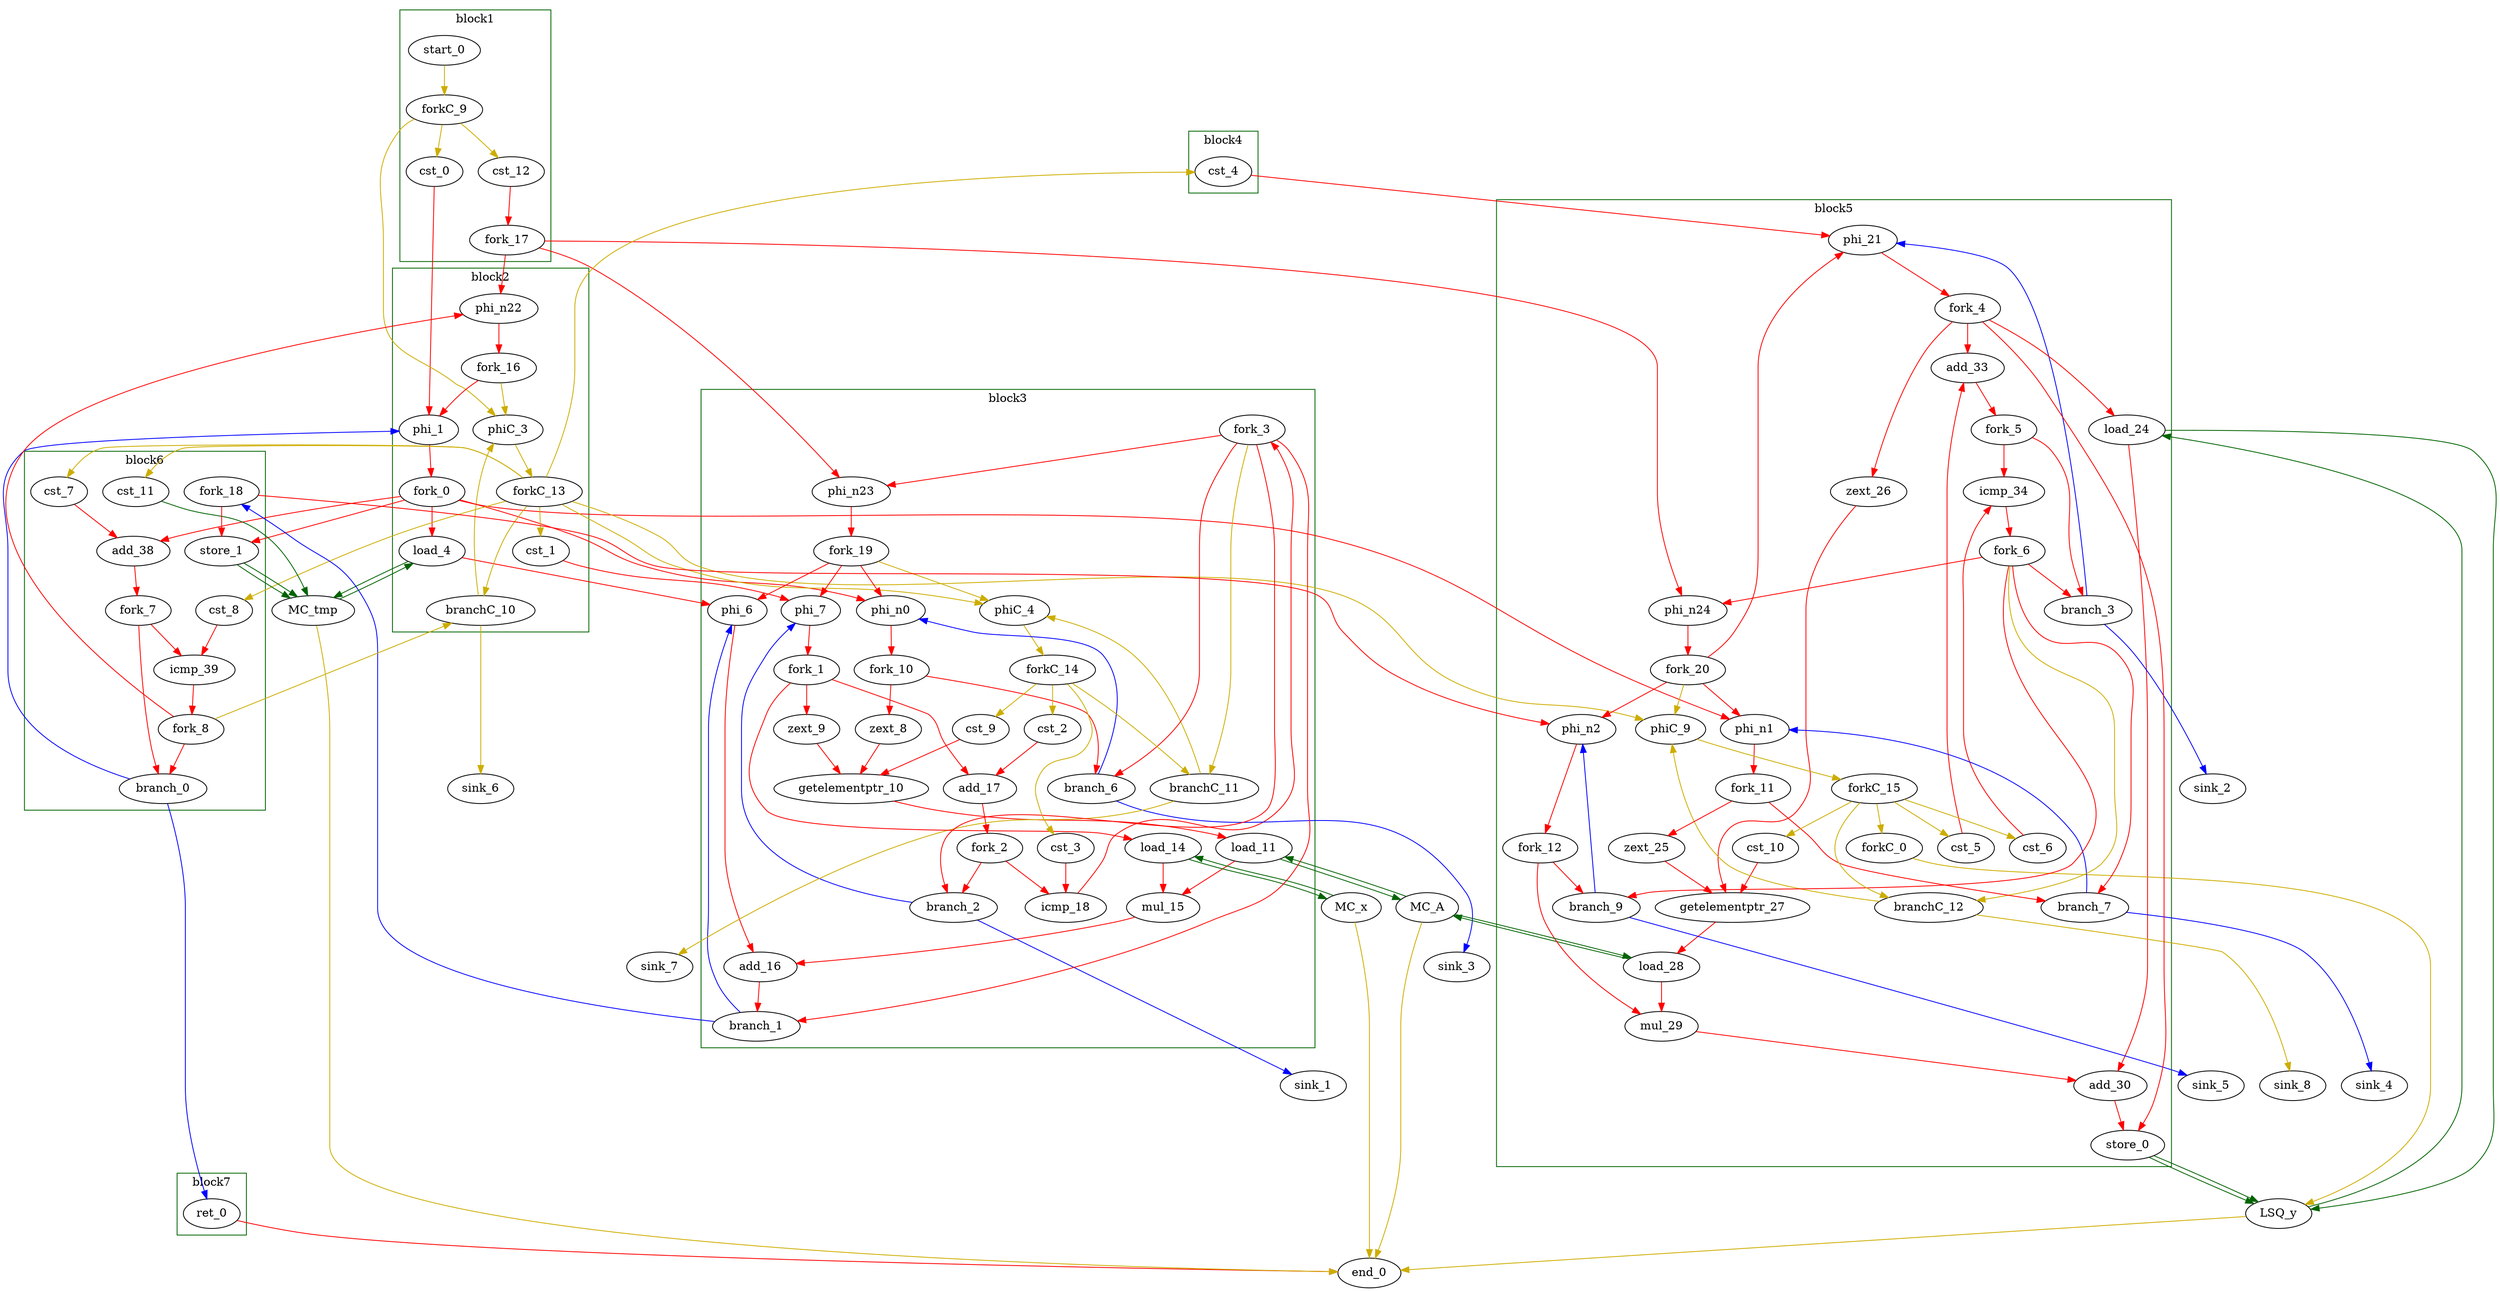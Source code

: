 Digraph G {
	splines=spline;
//DHLS version: 0.1.1" [shape = "none" pos = "20,20!"]

	subgraph cluster_0 {
	color = "darkgreen";
		label = "block1";
		"cst_0" [type = "Constant", bbID= 1, in = "in1:32", out = "out1:32", value = "0x00000000"];
		"start_0" [type = "Entry", control= "true", bbID= 1, in = "in1:0", out = "out1:0"];
		"cst_12" [type = "Constant", bbID= 1, in = "in1:32", out = "out1:32", value = "0x00000001"];
		"forkC_9" [type = "Fork", bbID= 1, in = "in1:0", out = "out1:0 out2:0 out3:0 "];
		"fork_17" [type = "Fork", bbID= 1, in = "in1:32", out = "out1:32 out2:32 out3:32 "];

	}

	subgraph cluster_1 {
	color = "darkgreen";
		label = "block2";
		"phi_1" [type = "Mux", bbID= 2, in = "in1?:1 in2:32 in3:32 ", out = "out1:32", delay=0.366];
		"load_4" [type = "Operator", bbID= 2, op = "mc_load_op",bbID= 2, portId= 0, offset= 0, in = "in1:32 in2:32", out = "out1:32 out2:32 ", delay=0.000, latency=2, II=1];
		"cst_1" [type = "Constant", bbID= 2, in = "in1:32", out = "out1:32", value = "0x00000000"];
		"phiC_3" [type = "Mux", bbID= 2, in = "in1?:1 in2:0 in3:0 ", out = "out1:0", delay=0.166];
		"phi_n22" [type = "Merge", bbID= 2, in = "in1:32 in2:32*i ", out = "out1:32", delay=0.366];
		"branchC_10" [type = "Branch", bbID= 2,  in = "in1:0 in2?:1*i", out = "out1+:0 out2-:0"];
		"fork_0" [type = "Fork", bbID= 2, in = "in1:32", out = "out1:32 out2:32 out3:32 out4:32 out5:32 "];
		"forkC_13" [type = "Fork", bbID= 2, in = "in1:0", out = "out1:0 out2:0 out3:0 out4:0 out5:0 out6:0 out7:0 out8:0 "];
		"fork_16" [type = "Fork", bbID= 2, in = "in1:32", out = "out1:32 out2:32 "];

	}

	subgraph cluster_2 {
	color = "darkgreen";
		label = "block3";
		"phi_6" [type = "Mux", bbID= 3, in = "in1?:1 in2:32 in3:32 ", out = "out1:32", delay=0.366];
		"phi_7" [type = "Mux", bbID= 3, in = "in1?:1 in2:32 in3:32 ", out = "out1:32", delay=0.366];
		"zext_8" [type = "Operator", bbID= 3, op = "zext_op", in = "in1:32 ", out = "out1:32 ", delay=0.000, latency=0, II=1];
		"zext_9" [type = "Operator", bbID= 3, op = "zext_op", in = "in1:32 ", out = "out1:32 ", delay=0.000, latency=0, II=1];
		"getelementptr_10" [type = "Operator", bbID= 3, op = "getelementptr_op", in = "in1:32 in2:32 in3:32 ", out = "out1:32 ", constants=1, delay=2.966, latency=0, II=1];
		"load_11" [type = "Operator", bbID= 3, op = "mc_load_op",bbID= 3, portId= 0, offset= 0, in = "in1:32 in2:32", out = "out1:32 out2:32 ", delay=0.000, latency=2, II=1];
		"load_14" [type = "Operator", bbID= 3, op = "mc_load_op",bbID= 3, portId= 0, offset= 0, in = "in1:32 in2:32", out = "out1:32 out2:32 ", delay=0.000, latency=2, II=1];
		"mul_15" [type = "Operator", bbID= 3, op = "mul_op", in = "in1:32 in2:32 ", out = "out1:32 ", delay=0.000, latency=4, II=1];
		"add_16" [type = "Operator", bbID= 3, op = "add_op", in = "in1:32 in2:32 ", out = "out1:32 ", delay=1.693, latency=0, II=1];
		"cst_2" [type = "Constant", bbID= 3, in = "in1:32", out = "out1:32", value = "0x00000001"];
		"add_17" [type = "Operator", bbID= 3, op = "add_op", in = "in1:32 in2:32 ", out = "out1:32 ", delay=1.693, latency=0, II=1];
		"cst_3" [type = "Constant", bbID= 3, in = "in1:32", out = "out1:32", value = "0x00000014"];
		"icmp_18" [type = "Operator", bbID= 3, op = "icmp_ult_op", in = "in1:32 in2:32 ", out = "out1:1 ", delay=1.530, latency=0, II=1];
		"cst_9" [type = "Constant", bbID= 3, in = "in1:32", out = "out1:32", value = "0x00000014"];
		"phi_n0" [type = "Mux", bbID= 3, in = "in1?:1 in2:32 in3:32 ", out = "out1:32", delay=0.366];
		"phiC_4" [type = "Mux", bbID= 3, in = "in1?:1 in2:0 in3:0 ", out = "out1:0", delay=0.166];
		"branch_1" [type = "Branch", bbID= 3,  in = "in1:32 in2?:1*i", out = "out1+:32 out2-:32"];
		"phi_n23" [type = "Merge", bbID= 3, in = "in1:32 in2:32*i ", out = "out1:32", delay=0.366];
		"branch_2" [type = "Branch", bbID= 3,  in = "in1:32 in2?:1*i", out = "out1+:32 out2-:32"];
		"branch_6" [type = "Branch", bbID= 3,  in = "in1:32 in2?:1*i", out = "out1+:32 out2-:32"];
		"branchC_11" [type = "Branch", bbID= 3,  in = "in1:0 in2?:1*i", out = "out1+:0 out2-:0"];
		"fork_1" [type = "Fork", bbID= 3, in = "in1:32", out = "out1:32 out2:32 out3:32 "];
		"fork_2" [type = "Fork", bbID= 3, in = "in1:32", out = "out1:32 out2:32 "];
		"fork_3" [type = "Fork", bbID= 3, in = "in1:32", out = "out1:32 out2:32 out3:32 out4:32 out5:32 "];
		"fork_10" [type = "Fork", bbID= 3, in = "in1:32", out = "out1:32 out2:32 "];
		"forkC_14" [type = "Fork", bbID= 3, in = "in1:0", out = "out1:0 out2:0 out3:0 out4:0 "];
		"fork_19" [type = "Fork", bbID= 3, in = "in1:32", out = "out1:32 out2:32 out3:32 out4:32 "];

	}

	subgraph cluster_3 {
	color = "darkgreen";
		label = "block4";
		"cst_4" [type = "Constant", bbID= 4, in = "in1:32", out = "out1:32", value = "0x00000000"];

	}

	subgraph cluster_4 {
	color = "darkgreen";
		label = "block5";
		"phi_21" [type = "Mux", bbID= 5, in = "in1?:1 in2:32 in3:32 ", out = "out1:32", delay=0.366];
		"load_24" [type = "Operator", bbID= 5, op = "lsq_load_op",bbID= 5, portId= 0, offset= 0, in = "in1:32 in2:32", out = "out1:32 out2:32 ", delay=0.000, latency=5, II=1];
		"zext_25" [type = "Operator", bbID= 5, op = "zext_op", in = "in1:32 ", out = "out1:32 ", delay=0.000, latency=0, II=1];
		"zext_26" [type = "Operator", bbID= 5, op = "zext_op", in = "in1:32 ", out = "out1:32 ", delay=0.000, latency=0, II=1];
		"getelementptr_27" [type = "Operator", bbID= 5, op = "getelementptr_op", in = "in1:32 in2:32 in3:32 ", out = "out1:32 ", constants=1, delay=2.966, latency=0, II=1];
		"load_28" [type = "Operator", bbID= 5, op = "mc_load_op",bbID= 5, portId= 1, offset= 0, in = "in1:32 in2:32", out = "out1:32 out2:32 ", delay=0.000, latency=2, II=1];
		"mul_29" [type = "Operator", bbID= 5, op = "mul_op", in = "in1:32 in2:32 ", out = "out1:32 ", delay=0.000, latency=4, II=1];
		"add_30" [type = "Operator", bbID= 5, op = "add_op", in = "in1:32 in2:32 ", out = "out1:32 ", delay=1.693, latency=0, II=1];
		"store_0" [type = "Operator", bbID= 5, op = "lsq_store_op",bbID= 5, portId= 0, offset= 1, in = "in1:32 in2:32 ", out = "out1:32 out2:32", delay=0.000, latency=0, II=1];
		"cst_5" [type = "Constant", bbID= 5, in = "in1:32", out = "out1:32", value = "0x00000001"];
		"add_33" [type = "Operator", bbID= 5, op = "add_op", in = "in1:32 in2:32 ", out = "out1:32 ", delay=1.693, latency=0, II=1];
		"cst_6" [type = "Constant", bbID= 5, in = "in1:32", out = "out1:32", value = "0x00000014"];
		"icmp_34" [type = "Operator", bbID= 5, op = "icmp_ult_op", in = "in1:32 in2:32 ", out = "out1:1 ", delay=1.530, latency=0, II=1];
		"cst_10" [type = "Constant", bbID= 5, in = "in1:32", out = "out1:32", value = "0x00000014"];
		"forkC_0" [type = "Fork", bbID= 5, in = "in1:0", out = "out1:0 "];
		"phi_n1" [type = "Mux", bbID= 5, in = "in1?:1 in2:32 in3:32 ", out = "out1:32", delay=0.366];
		"phi_n2" [type = "Mux", bbID= 5, in = "in1?:1 in2:32 in3:32 ", out = "out1:32", delay=0.366];
		"phiC_9" [type = "Mux", bbID= 5, in = "in1?:1 in2:0 in3:0 ", out = "out1:0", delay=0.166];
		"branch_3" [type = "Branch", bbID= 5,  in = "in1:32 in2?:1*i", out = "out1+:32 out2-:32"];
		"phi_n24" [type = "Merge", bbID= 5, in = "in1:32 in2:32*i ", out = "out1:32", delay=0.366];
		"branch_7" [type = "Branch", bbID= 5,  in = "in1:32 in2?:1*i", out = "out1+:32 out2-:32"];
		"branch_9" [type = "Branch", bbID= 5,  in = "in1:32 in2?:1*i", out = "out1+:32 out2-:32"];
		"branchC_12" [type = "Branch", bbID= 5,  in = "in1:0 in2?:1*i", out = "out1+:0 out2-:0"];
		"fork_4" [type = "Fork", bbID= 5, in = "in1:32", out = "out1:32 out2:32 out3:32 out4:32 "];
		"fork_5" [type = "Fork", bbID= 5, in = "in1:32", out = "out1:32 out2:32 "];
		"fork_6" [type = "Fork", bbID= 5, in = "in1:32", out = "out1:32 out2:32 out3:32 out4:32 out5:32 "];
		"fork_11" [type = "Fork", bbID= 5, in = "in1:32", out = "out1:32 out2:32 "];
		"fork_12" [type = "Fork", bbID= 5, in = "in1:32", out = "out1:32 out2:32 "];
		"forkC_15" [type = "Fork", bbID= 5, in = "in1:0", out = "out1:0 out2:0 out3:0 out4:0 out5:0 "];
		"fork_20" [type = "Fork", bbID= 5, in = "in1:32", out = "out1:32 out2:32 out3:32 out4:32 "];

	}

	subgraph cluster_5 {
	color = "darkgreen";
		label = "block6";
		"store_1" [type = "Operator", bbID= 6, op = "mc_store_op",bbID= 6, portId= 0, offset= 0, in = "in1:32 in2:32 ", out = "out1:32 out2:32", delay=0.000, latency=0, II=1];
		"cst_7" [type = "Constant", bbID= 6, in = "in1:32", out = "out1:32", value = "0x00000001"];
		"add_38" [type = "Operator", bbID= 6, op = "add_op", in = "in1:32 in2:32 ", out = "out1:32 ", delay=1.693, latency=0, II=1];
		"cst_8" [type = "Constant", bbID= 6, in = "in1:32", out = "out1:32", value = "0x00000014"];
		"icmp_39" [type = "Operator", bbID= 6, op = "icmp_ult_op", in = "in1:32 in2:32 ", out = "out1:1 ", delay=1.530, latency=0, II=1];
		"cst_11" [type = "Constant", bbID= 6, in = "in1:32", out = "out1:32", value = "0x00000001"];
		"branch_0" [type = "Branch", bbID= 6,  in = "in1:32 in2?:1*i", out = "out1+:32 out2-:32"];
		"fork_18" [type = "Fork", bbID= 6, in = "in1:32", out = "out1:32 out2:32 "];
		"fork_7" [type = "Fork", bbID= 6, in = "in1:32", out = "out1:32 out2:32 "];
		"fork_8" [type = "Fork", bbID= 6, in = "in1:32", out = "out1:32 out2:32 out3:32 "];

	}

	subgraph cluster_6 {
	color = "darkgreen";
		label = "block7";
		"ret_0" [type = "Operator", bbID= 7, op = "ret_op", in = "in1:32 ", out = "out1:32 ", delay=0.000, latency=0, II=1];

	}
	"LSQ_y" [type = "LSQ", bbID= 0, in = "in1:0*c0 in2:32*l0a in3:32*s0a in4:32*s0d ", out = "out1:32*l0d out2:0*e ", memory = "y", bbcount = 1, ldcount = 1, stcount = 1, fifoDepth = 16, numLoads = "{1}", numStores = "{1}", loadOffsets = "{{0;0;0;0;0;0;0;0;0;0;0;0;0;0;0;0}}", storeOffsets = "{{1;0;0;0;0;0;0;0;0;0;0;0;0;0;0;0}}", loadPorts = "{{0;0;0;0;0;0;0;0;0;0;0;0;0;0;0;0}}", storePorts = "{{0;0;0;0;0;0;0;0;0;0;0;0;0;0;0;0}}"];
	"MC_tmp" [type = "MC", bbID= 0, in = "in1:32*c0 in2:32*l0a in3:32*s0a in4:32*s0d ", out = "out1:32*l0d out2:0*e ", memory = "tmp", bbcount = 1, ldcount = 1, stcount = 1];
	"MC_A" [type = "MC", bbID= 0, in = "in1:32*l0a in2:32*l1a ", out = "out1:32*l0d out2:32*l1d out3:0*e ", memory = "A", bbcount = 0, ldcount = 2, stcount = 0];
	"MC_x" [type = "MC", bbID= 0, in = "in1:32*l0a ", out = "out1:32*l0d out2:0*e ", memory = "x", bbcount = 0, ldcount = 1, stcount = 0];
	"sink_1" [type = "Sink", bbID= 0, in = "in1:32"];
	"sink_2" [type = "Sink", bbID= 0, in = "in1:32"];
	"sink_3" [type = "Sink", bbID= 0, in = "in1:32"];
	"sink_4" [type = "Sink", bbID= 0, in = "in1:32"];
	"sink_5" [type = "Sink", bbID= 0, in = "in1:32"];
	"sink_6" [type = "Sink", bbID= 0, in = "in1:0"];
	"sink_7" [type = "Sink", bbID= 0, in = "in1:0"];
	"sink_8" [type = "Sink", bbID= 0, in = "in1:0"];
	"end_0" [type = "Exit", bbID= 0, in = "in1:0*e in2:0*e in3:0*e in4:0*e in5:32 ", out = "out1:32"];

	"load_4" -> "MC_tmp" [color = "darkgreen", mem_address = "true", from = "out2", to = "in2"];
	"MC_tmp" -> "load_4" [color = "darkgreen", mem_address = "false", from = "out1", to = "in1"];
	"load_11" -> "MC_A" [color = "darkgreen", mem_address = "true", from = "out2", to = "in1"];
	"MC_A" -> "load_11" [color = "darkgreen", mem_address = "false", from = "out1", to = "in1"];
	"load_14" -> "MC_x" [color = "darkgreen", mem_address = "true", from = "out2", to = "in1"];
	"MC_x" -> "load_14" [color = "darkgreen", mem_address = "false", from = "out1", to = "in1"];
	"load_24" -> "LSQ_y" [color = "darkgreen", mem_address = "true", from = "out2", to = "in2"];
	"LSQ_y" -> "load_24" [color = "darkgreen", mem_address = "false", from = "out1", to = "in1"];
	"load_28" -> "MC_A" [color = "darkgreen", mem_address = "true", from = "out2", to = "in2"];
	"MC_A" -> "load_28" [color = "darkgreen", mem_address = "false", from = "out2", to = "in1"];
	"store_0" -> "LSQ_y" [color = "darkgreen", mem_address = "true", from = "out2", to = "in3"];
	"store_0" -> "LSQ_y" [color = "darkgreen", mem_address = "false", from = "out1", to = "in4"];
	"store_1" -> "MC_tmp" [color = "darkgreen", mem_address = "true", from = "out2", to = "in3"];
	"store_1" -> "MC_tmp" [color = "darkgreen", mem_address = "false", from = "out1", to = "in4"];
	"LSQ_y" -> "end_0" [color = "gold3", from = "out2", to = "in1"];
	"cst_11" -> "MC_tmp" [color = "darkgreen", from = "out1", to = "in1"];
	"MC_tmp" -> "end_0" [color = "gold3", from = "out2", to = "in2"];
	"MC_A" -> "end_0" [color = "gold3", from = "out3", to = "in3"];
	"MC_x" -> "end_0" [color = "gold3", from = "out2", to = "in4"];
	"cst_0" -> "phi_1" [color = "red", from = "out1", to = "in3"];
	"phi_1" -> "fork_0" [color = "red", from = "out1", to = "in1"];
	"load_4" -> "phi_6" [color = "red", from = "out1", to = "in3"];
	"phi_6" -> "add_16" [color = "red", from = "out1", to = "in1"];
	"cst_1" -> "phi_7" [color = "red", from = "out1", to = "in3"];
	"phi_7" -> "fork_1" [color = "red", from = "out1", to = "in1"];
	"zext_8" -> "getelementptr_10" [color = "red", from = "out1", to = "in1"];
	"zext_9" -> "getelementptr_10" [color = "red", from = "out1", to = "in2"];
	"getelementptr_10" -> "load_11" [color = "red", from = "out1", to = "in2"];
	"load_11" -> "mul_15" [color = "red", from = "out1", to = "in1"];
	"load_14" -> "mul_15" [color = "red", from = "out1", to = "in2"];
	"mul_15" -> "add_16" [color = "red", from = "out1", to = "in2"];
	"add_16" -> "branch_1" [color = "red", from = "out1", to = "in1"];
	"cst_2" -> "add_17" [color = "red", from = "out1", to = "in2"];
	"add_17" -> "fork_2" [color = "red", from = "out1", to = "in1"];
	"cst_3" -> "icmp_18" [color = "red", from = "out1", to = "in2"];
	"icmp_18" -> "fork_3" [color = "red", from = "out1", to = "in1"];
	"cst_4" -> "phi_21" [color = "red", from = "out1", to = "in3"];
	"phi_21" -> "fork_4" [color = "red", from = "out1", to = "in1"];
	"load_24" -> "add_30" [color = "red", from = "out1", to = "in1"];
	"zext_25" -> "getelementptr_27" [color = "red", from = "out1", to = "in1"];
	"zext_26" -> "getelementptr_27" [color = "red", from = "out1", to = "in2"];
	"getelementptr_27" -> "load_28" [color = "red", from = "out1", to = "in2"];
	"load_28" -> "mul_29" [color = "red", from = "out1", to = "in1"];
	"mul_29" -> "add_30" [color = "red", from = "out1", to = "in2"];
	"add_30" -> "store_0" [color = "red", from = "out1", to = "in1"];
	"cst_5" -> "add_33" [color = "red", from = "out1", to = "in2"];
	"add_33" -> "fork_5" [color = "red", from = "out1", to = "in1"];
	"cst_6" -> "icmp_34" [color = "red", from = "out1", to = "in2"];
	"icmp_34" -> "fork_6" [color = "red", from = "out1", to = "in1"];
	"cst_7" -> "add_38" [color = "red", from = "out1", to = "in2"];
	"add_38" -> "fork_7" [color = "red", from = "out1", to = "in1"];
	"cst_8" -> "icmp_39" [color = "red", from = "out1", to = "in2"];
	"icmp_39" -> "fork_8" [color = "red", from = "out1", to = "in1"];
	"ret_0" -> "end_0" [color = "red", from = "out1", to = "in5"];
	"cst_9" -> "getelementptr_10" [color = "red", from = "out1", to = "in3"];
	"cst_10" -> "getelementptr_27" [color = "red", from = "out1", to = "in3"];
	"start_0" -> "forkC_9" [color = "gold3", from = "out1", to = "in1"];
	"forkC_0" -> "LSQ_y" [color = "gold3", from = "out1", to = "in1"];
	"phi_n0" -> "fork_10" [color = "red", from = "out1", to = "in1"];
	"phi_n1" -> "fork_11" [color = "red", from = "out1", to = "in1"];
	"phi_n2" -> "fork_12" [color = "red", from = "out1", to = "in1"];
	"phiC_3" -> "forkC_13" [color = "gold3", from = "out1", to = "in1"];
	"phiC_4" -> "forkC_14" [color = "gold3", from = "out1", to = "in1"];
	"phiC_9" -> "forkC_15" [color = "gold3", from = "out1", to = "in1"];
	"branch_0" -> "ret_0" [color = "blue", minlen = 3, from = "out1", to = "in1"];
	"branch_0" -> "phi_1" [color = "blue", minlen = 3, from = "out2", to = "in2"];
	"phi_n22" -> "fork_16" [color = "red", from = "out1", to = "in1"];
	"cst_12" -> "fork_17" [color = "red", from = "out1", to = "in1"];
	"branch_1" -> "fork_18" [color = "blue", minlen = 3, from = "out1", to = "in1"];
	"branch_1" -> "phi_6" [color = "blue", minlen = 3, from = "out2", to = "in2"];
	"phi_n23" -> "fork_19" [color = "red", from = "out1", to = "in1"];
	"branch_2" -> "sink_1" [color = "blue", minlen = 3, from = "out1", to = "in1"];
	"branch_2" -> "phi_7" [color = "blue", minlen = 3, from = "out2", to = "in2"];
	"branch_3" -> "sink_2" [color = "blue", minlen = 3, from = "out1", to = "in1"];
	"branch_3" -> "phi_21" [color = "blue", minlen = 3, from = "out2", to = "in2"];
	"phi_n24" -> "fork_20" [color = "red", from = "out1", to = "in1"];
	"branch_6" -> "sink_3" [color = "blue", minlen = 3, from = "out1", to = "in1"];
	"branch_6" -> "phi_n0" [color = "blue", minlen = 3, from = "out2", to = "in2"];
	"branch_7" -> "sink_4" [color = "blue", minlen = 3, from = "out1", to = "in1"];
	"branch_7" -> "phi_n1" [color = "blue", minlen = 3, from = "out2", to = "in2"];
	"branch_9" -> "sink_5" [color = "blue", minlen = 3, from = "out1", to = "in1"];
	"branch_9" -> "phi_n2" [color = "blue", minlen = 3, from = "out2", to = "in2"];
	"branchC_10" -> "sink_6" [color = "gold3", minlen = 3, from = "out1", to = "in1"];
	"branchC_10" -> "phiC_3" [color = "gold3", minlen = 3, from = "out2", to = "in2"];
	"branchC_11" -> "sink_7" [color = "gold3", minlen = 3, from = "out1", to = "in1"];
	"branchC_11" -> "phiC_4" [color = "gold3", minlen = 3, from = "out2", to = "in2"];
	"branchC_12" -> "sink_8" [color = "gold3", minlen = 3, from = "out1", to = "in1"];
	"branchC_12" -> "phiC_9" [color = "gold3", minlen = 3, from = "out2", to = "in2"];
	"fork_18" -> "store_1" [color = "red", from = "out1", to = "in1"];
	"fork_18" -> "phi_n2" [color = "red", from = "out2", to = "in3"];
	"fork_0" -> "phi_n0" [color = "red", from = "out1", to = "in3"];
	"fork_0" -> "phi_n1" [color = "red", from = "out2", to = "in3"];
	"fork_0" -> "add_38" [color = "red", from = "out3", to = "in1"];
	"fork_0" -> "load_4" [color = "red", from = "out4", to = "in2"];
	"fork_0" -> "store_1" [color = "red", from = "out5", to = "in2"];
	"fork_1" -> "zext_9" [color = "red", from = "out1", to = "in1"];
	"fork_1" -> "add_17" [color = "red", from = "out2", to = "in1"];
	"fork_1" -> "load_14" [color = "red", from = "out3", to = "in2"];
	"fork_2" -> "icmp_18" [color = "red", from = "out1", to = "in1"];
	"fork_2" -> "branch_2" [color = "red", from = "out2", to = "in1"];
	"fork_3" -> "branch_1" [color = "red", from = "out1", to = "in2"];
	"fork_3" -> "phi_n23" [color = "red", from = "out2", to = "in2"];
	"fork_3" -> "branch_2" [color = "red", from = "out3", to = "in2"];
	"fork_3" -> "branch_6" [color = "red", from = "out4", to = "in2"];
	"fork_3" -> "branchC_11" [color = "gold3", from = "out5", to = "in2"];
	"fork_4" -> "zext_26" [color = "red", from = "out1", to = "in1"];
	"fork_4" -> "add_33" [color = "red", from = "out2", to = "in1"];
	"fork_4" -> "load_24" [color = "red", from = "out3", to = "in2"];
	"fork_4" -> "store_0" [color = "red", from = "out4", to = "in2"];
	"fork_5" -> "icmp_34" [color = "red", from = "out1", to = "in1"];
	"fork_5" -> "branch_3" [color = "red", from = "out2", to = "in1"];
	"fork_6" -> "branch_3" [color = "red", from = "out1", to = "in2"];
	"fork_6" -> "phi_n24" [color = "red", from = "out2", to = "in2"];
	"fork_6" -> "branch_7" [color = "red", from = "out3", to = "in2"];
	"fork_6" -> "branch_9" [color = "red", from = "out4", to = "in2"];
	"fork_6" -> "branchC_12" [color = "gold3", from = "out5", to = "in2"];
	"fork_7" -> "icmp_39" [color = "red", from = "out1", to = "in1"];
	"fork_7" -> "branch_0" [color = "red", from = "out2", to = "in1"];
	"fork_8" -> "branch_0" [color = "red", from = "out1", to = "in2"];
	"fork_8" -> "phi_n22" [color = "red", from = "out2", to = "in2"];
	"fork_8" -> "branchC_10" [color = "gold3", from = "out3", to = "in2"];
	"forkC_9" -> "cst_0" [color = "gold3", from = "out1", to = "in1"];
	"forkC_9" -> "phiC_3" [color = "gold3", from = "out2", to = "in3"];
	"forkC_9" -> "cst_12" [color = "gold3", from = "out3", to = "in1"];
	"fork_10" -> "zext_8" [color = "red", from = "out1", to = "in1"];
	"fork_10" -> "branch_6" [color = "red", from = "out2", to = "in1"];
	"fork_11" -> "zext_25" [color = "red", from = "out1", to = "in1"];
	"fork_11" -> "branch_7" [color = "red", from = "out2", to = "in1"];
	"fork_12" -> "mul_29" [color = "red", from = "out1", to = "in2"];
	"fork_12" -> "branch_9" [color = "red", from = "out2", to = "in1"];
	"forkC_13" -> "cst_1" [color = "gold3", from = "out1", to = "in1"];
	"forkC_13" -> "branchC_10" [color = "gold3", from = "out2", to = "in1"];
	"forkC_13" -> "phiC_4" [color = "gold3", from = "out3", to = "in3"];
	"forkC_13" -> "cst_4" [color = "gold3", from = "out4", to = "in1"];
	"forkC_13" -> "phiC_9" [color = "gold3", from = "out5", to = "in3"];
	"forkC_13" -> "cst_7" [color = "gold3", from = "out6", to = "in1"];
	"forkC_13" -> "cst_8" [color = "gold3", from = "out7", to = "in1"];
	"forkC_13" -> "cst_11" [color = "gold3", from = "out8", to = "in1"];
	"forkC_14" -> "cst_2" [color = "gold3", from = "out1", to = "in1"];
	"forkC_14" -> "branchC_11" [color = "gold3", from = "out2", to = "in1"];
	"forkC_14" -> "cst_3" [color = "gold3", from = "out3", to = "in1"];
	"forkC_14" -> "cst_9" [color = "gold3", from = "out4", to = "in1"];
	"forkC_15" -> "cst_5" [color = "gold3", from = "out1", to = "in1"];
	"forkC_15" -> "branchC_12" [color = "gold3", from = "out2", to = "in1"];
	"forkC_15" -> "cst_6" [color = "gold3", from = "out3", to = "in1"];
	"forkC_15" -> "cst_10" [color = "gold3", from = "out4", to = "in1"];
	"forkC_15" -> "forkC_0" [color = "gold3", from = "out5", to = "in1"];
	"fork_16" -> "phi_1" [color = "red", from = "out1", to = "in1"];
	"fork_16" -> "phiC_3" [color = "gold3", from = "out2", to = "in1"];
	"fork_17" -> "phi_n22" [color = "red", from = "out1", to = "in1"];
	"fork_17" -> "phi_n23" [color = "red", from = "out2", to = "in1"];
	"fork_17" -> "phi_n24" [color = "red", from = "out3", to = "in1"];
	"fork_19" -> "phi_6" [color = "red", from = "out1", to = "in1"];
	"fork_19" -> "phi_7" [color = "red", from = "out2", to = "in1"];
	"fork_19" -> "phi_n0" [color = "red", from = "out3", to = "in1"];
	"fork_19" -> "phiC_4" [color = "gold3", from = "out4", to = "in1"];
	"fork_20" -> "phi_21" [color = "red", from = "out1", to = "in1"];
	"fork_20" -> "phi_n1" [color = "red", from = "out2", to = "in1"];
	"fork_20" -> "phi_n2" [color = "red", from = "out3", to = "in1"];
	"fork_20" -> "phiC_9" [color = "gold3", from = "out4", to = "in1"];

}